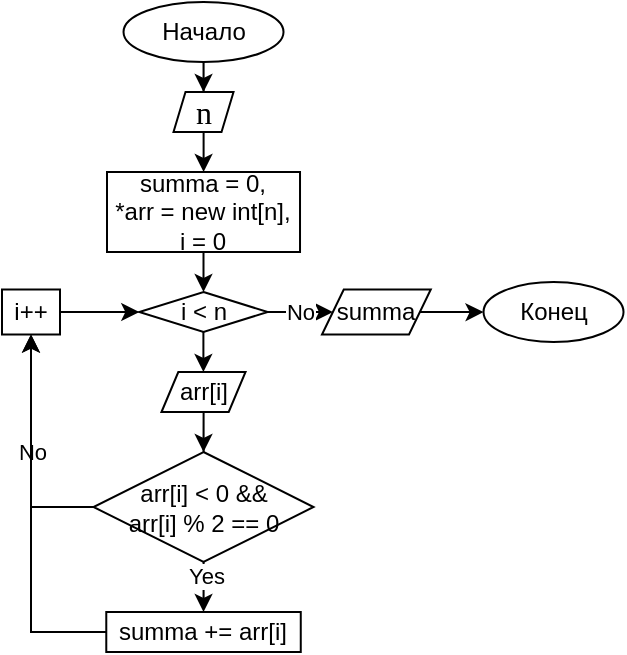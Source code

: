 <mxfile version="13.1.8" type="device"><diagram id="C5RBs43oDa-KdzZeNtuy" name="Page-1"><mxGraphModel dx="927" dy="368" grid="1" gridSize="10" guides="1" tooltips="1" connect="1" arrows="1" fold="1" page="1" pageScale="1" pageWidth="827" pageHeight="1169" math="0" shadow="0"><root><mxCell id="WIyWlLk6GJQsqaUBKTNV-0"/><mxCell id="WIyWlLk6GJQsqaUBKTNV-1" parent="WIyWlLk6GJQsqaUBKTNV-0"/><mxCell id="bj5KsWAAJyKkPCg6QgZc-345" style="edgeStyle=orthogonalEdgeStyle;rounded=0;orthogonalLoop=1;jettySize=auto;html=1;entryX=0.5;entryY=0;entryDx=0;entryDy=0;" edge="1" parent="WIyWlLk6GJQsqaUBKTNV-1" source="bj5KsWAAJyKkPCg6QgZc-321" target="bj5KsWAAJyKkPCg6QgZc-323"><mxGeometry relative="1" as="geometry"/></mxCell><mxCell id="bj5KsWAAJyKkPCg6QgZc-321" value="Начало" style="ellipse;whiteSpace=wrap;html=1;" vertex="1" parent="WIyWlLk6GJQsqaUBKTNV-1"><mxGeometry x="410.76" y="55" width="80" height="30" as="geometry"/></mxCell><mxCell id="bj5KsWAAJyKkPCg6QgZc-347" style="edgeStyle=orthogonalEdgeStyle;rounded=0;orthogonalLoop=1;jettySize=auto;html=1;entryX=0.5;entryY=0;entryDx=0;entryDy=0;" edge="1" parent="WIyWlLk6GJQsqaUBKTNV-1" source="bj5KsWAAJyKkPCg6QgZc-323" target="bj5KsWAAJyKkPCg6QgZc-326"><mxGeometry relative="1" as="geometry"/></mxCell><mxCell id="bj5KsWAAJyKkPCg6QgZc-323" value="&lt;span lang=&quot;PT-BR&quot; style=&quot;font-size: 12pt ; font-family: &amp;#34;times new roman&amp;#34; , serif&quot;&gt;n&lt;/span&gt;&lt;span style=&quot;font-size: medium&quot;&gt;&lt;/span&gt;" style="shape=parallelogram;perimeter=parallelogramPerimeter;whiteSpace=wrap;html=1;fontFamily=Helvetica;fontSize=12;fontColor=#000000;align=center;strokeColor=#000000;fillColor=#ffffff;" vertex="1" parent="WIyWlLk6GJQsqaUBKTNV-1"><mxGeometry x="435.75" y="100" width="30.01" height="20" as="geometry"/></mxCell><mxCell id="bj5KsWAAJyKkPCg6QgZc-324" value="Конец" style="ellipse;whiteSpace=wrap;html=1;" vertex="1" parent="WIyWlLk6GJQsqaUBKTNV-1"><mxGeometry x="590.76" y="195" width="70" height="30" as="geometry"/></mxCell><mxCell id="bj5KsWAAJyKkPCg6QgZc-348" style="edgeStyle=orthogonalEdgeStyle;rounded=0;orthogonalLoop=1;jettySize=auto;html=1;entryX=0.5;entryY=0;entryDx=0;entryDy=0;" edge="1" parent="WIyWlLk6GJQsqaUBKTNV-1" source="bj5KsWAAJyKkPCg6QgZc-326" target="bj5KsWAAJyKkPCg6QgZc-331"><mxGeometry relative="1" as="geometry"/></mxCell><mxCell id="bj5KsWAAJyKkPCg6QgZc-326" value="summa = 0,&lt;br&gt;*arr = new int[n],&lt;br&gt;i = 0" style="rounded=0;whiteSpace=wrap;html=1;fontFamily=Helvetica;fontSize=12;fontColor=#000000;align=center;strokeColor=#000000;fillColor=#ffffff;" vertex="1" parent="WIyWlLk6GJQsqaUBKTNV-1"><mxGeometry x="402.5" y="140" width="96.51" height="40" as="geometry"/></mxCell><mxCell id="bj5KsWAAJyKkPCg6QgZc-349" style="edgeStyle=orthogonalEdgeStyle;rounded=0;orthogonalLoop=1;jettySize=auto;html=1;entryX=0;entryY=0.5;entryDx=0;entryDy=0;" edge="1" parent="WIyWlLk6GJQsqaUBKTNV-1" source="bj5KsWAAJyKkPCg6QgZc-331" target="bj5KsWAAJyKkPCg6QgZc-342"><mxGeometry relative="1" as="geometry"/></mxCell><mxCell id="bj5KsWAAJyKkPCg6QgZc-350" value="No" style="edgeLabel;html=1;align=center;verticalAlign=middle;resizable=0;points=[];" vertex="1" connectable="0" parent="bj5KsWAAJyKkPCg6QgZc-349"><mxGeometry x="0.181" y="3" relative="1" as="geometry"><mxPoint x="7.46" y="3" as="offset"/></mxGeometry></mxCell><mxCell id="bj5KsWAAJyKkPCg6QgZc-353" style="edgeStyle=orthogonalEdgeStyle;rounded=0;orthogonalLoop=1;jettySize=auto;html=1;entryX=0.5;entryY=0;entryDx=0;entryDy=0;" edge="1" parent="WIyWlLk6GJQsqaUBKTNV-1" source="bj5KsWAAJyKkPCg6QgZc-331" target="bj5KsWAAJyKkPCg6QgZc-333"><mxGeometry relative="1" as="geometry"/></mxCell><mxCell id="bj5KsWAAJyKkPCg6QgZc-331" value="i &amp;lt; n" style="rhombus;whiteSpace=wrap;html=1;" vertex="1" parent="WIyWlLk6GJQsqaUBKTNV-1"><mxGeometry x="418.64" y="200" width="64.24" height="20" as="geometry"/></mxCell><mxCell id="bj5KsWAAJyKkPCg6QgZc-354" style="edgeStyle=orthogonalEdgeStyle;rounded=0;orthogonalLoop=1;jettySize=auto;html=1;entryX=0.5;entryY=0;entryDx=0;entryDy=0;" edge="1" parent="WIyWlLk6GJQsqaUBKTNV-1" source="bj5KsWAAJyKkPCg6QgZc-333" target="bj5KsWAAJyKkPCg6QgZc-338"><mxGeometry relative="1" as="geometry"/></mxCell><mxCell id="bj5KsWAAJyKkPCg6QgZc-333" value="arr[i]" style="shape=parallelogram;perimeter=parallelogramPerimeter;whiteSpace=wrap;html=1;fontFamily=Helvetica;fontSize=12;fontColor=#000000;align=center;strokeColor=#000000;fillColor=#ffffff;" vertex="1" parent="WIyWlLk6GJQsqaUBKTNV-1"><mxGeometry x="429.75" y="240" width="42.01" height="20" as="geometry"/></mxCell><mxCell id="bj5KsWAAJyKkPCg6QgZc-355" value="No" style="edgeStyle=orthogonalEdgeStyle;rounded=0;orthogonalLoop=1;jettySize=auto;html=1;" edge="1" parent="WIyWlLk6GJQsqaUBKTNV-1" source="bj5KsWAAJyKkPCg6QgZc-338" target="bj5KsWAAJyKkPCg6QgZc-344"><mxGeometry relative="1" as="geometry"/></mxCell><mxCell id="bj5KsWAAJyKkPCg6QgZc-357" style="edgeStyle=orthogonalEdgeStyle;rounded=0;orthogonalLoop=1;jettySize=auto;html=1;entryX=0.5;entryY=0;entryDx=0;entryDy=0;" edge="1" parent="WIyWlLk6GJQsqaUBKTNV-1" source="bj5KsWAAJyKkPCg6QgZc-338" target="bj5KsWAAJyKkPCg6QgZc-340"><mxGeometry relative="1" as="geometry"/></mxCell><mxCell id="bj5KsWAAJyKkPCg6QgZc-358" value="Yes" style="edgeLabel;html=1;align=center;verticalAlign=middle;resizable=0;points=[];" vertex="1" connectable="0" parent="bj5KsWAAJyKkPCg6QgZc-357"><mxGeometry x="-0.769" y="1" relative="1" as="geometry"><mxPoint as="offset"/></mxGeometry></mxCell><mxCell id="bj5KsWAAJyKkPCg6QgZc-338" value="arr[i] &amp;lt; 0 &amp;amp;&amp;amp; &lt;br&gt;arr[i] % 2 == 0" style="rhombus;whiteSpace=wrap;html=1;" vertex="1" parent="WIyWlLk6GJQsqaUBKTNV-1"><mxGeometry x="395.76" y="280" width="110" height="55" as="geometry"/></mxCell><mxCell id="bj5KsWAAJyKkPCg6QgZc-359" style="edgeStyle=orthogonalEdgeStyle;rounded=0;orthogonalLoop=1;jettySize=auto;html=1;entryX=0.5;entryY=1;entryDx=0;entryDy=0;" edge="1" parent="WIyWlLk6GJQsqaUBKTNV-1" source="bj5KsWAAJyKkPCg6QgZc-340" target="bj5KsWAAJyKkPCg6QgZc-344"><mxGeometry relative="1" as="geometry"/></mxCell><mxCell id="bj5KsWAAJyKkPCg6QgZc-340" value="summa += arr[i]" style="rounded=0;whiteSpace=wrap;html=1;fontFamily=Helvetica;fontSize=12;fontColor=#000000;align=center;strokeColor=#000000;fillColor=#ffffff;" vertex="1" parent="WIyWlLk6GJQsqaUBKTNV-1"><mxGeometry x="402.14" y="360" width="97.24" height="20" as="geometry"/></mxCell><mxCell id="bj5KsWAAJyKkPCg6QgZc-351" style="edgeStyle=orthogonalEdgeStyle;rounded=0;orthogonalLoop=1;jettySize=auto;html=1;entryX=0;entryY=0.5;entryDx=0;entryDy=0;" edge="1" parent="WIyWlLk6GJQsqaUBKTNV-1" source="bj5KsWAAJyKkPCg6QgZc-342" target="bj5KsWAAJyKkPCg6QgZc-324"><mxGeometry relative="1" as="geometry"/></mxCell><mxCell id="bj5KsWAAJyKkPCg6QgZc-342" value="&lt;font color=&quot;rgba(0, 0, 0, 0)&quot; face=&quot;monospace&quot;&gt;&lt;span style=&quot;font-size: 0px&quot;&gt;summa&lt;/span&gt;&lt;/font&gt;summa" style="shape=parallelogram;perimeter=parallelogramPerimeter;whiteSpace=wrap;html=1;fontFamily=Helvetica;fontSize=12;fontColor=#000000;align=center;strokeColor=#000000;fillColor=#ffffff;" vertex="1" parent="WIyWlLk6GJQsqaUBKTNV-1"><mxGeometry x="510" y="198.75" width="54.39" height="22.5" as="geometry"/></mxCell><mxCell id="bj5KsWAAJyKkPCg6QgZc-352" style="edgeStyle=orthogonalEdgeStyle;rounded=0;orthogonalLoop=1;jettySize=auto;html=1;entryX=0;entryY=0.5;entryDx=0;entryDy=0;" edge="1" parent="WIyWlLk6GJQsqaUBKTNV-1" source="bj5KsWAAJyKkPCg6QgZc-344" target="bj5KsWAAJyKkPCg6QgZc-331"><mxGeometry relative="1" as="geometry"/></mxCell><mxCell id="bj5KsWAAJyKkPCg6QgZc-344" value="i++" style="rounded=0;whiteSpace=wrap;html=1;fontFamily=Helvetica;fontSize=12;fontColor=#000000;align=center;strokeColor=#000000;fillColor=#ffffff;" vertex="1" parent="WIyWlLk6GJQsqaUBKTNV-1"><mxGeometry x="350" y="198.75" width="29" height="22.5" as="geometry"/></mxCell></root></mxGraphModel></diagram></mxfile>